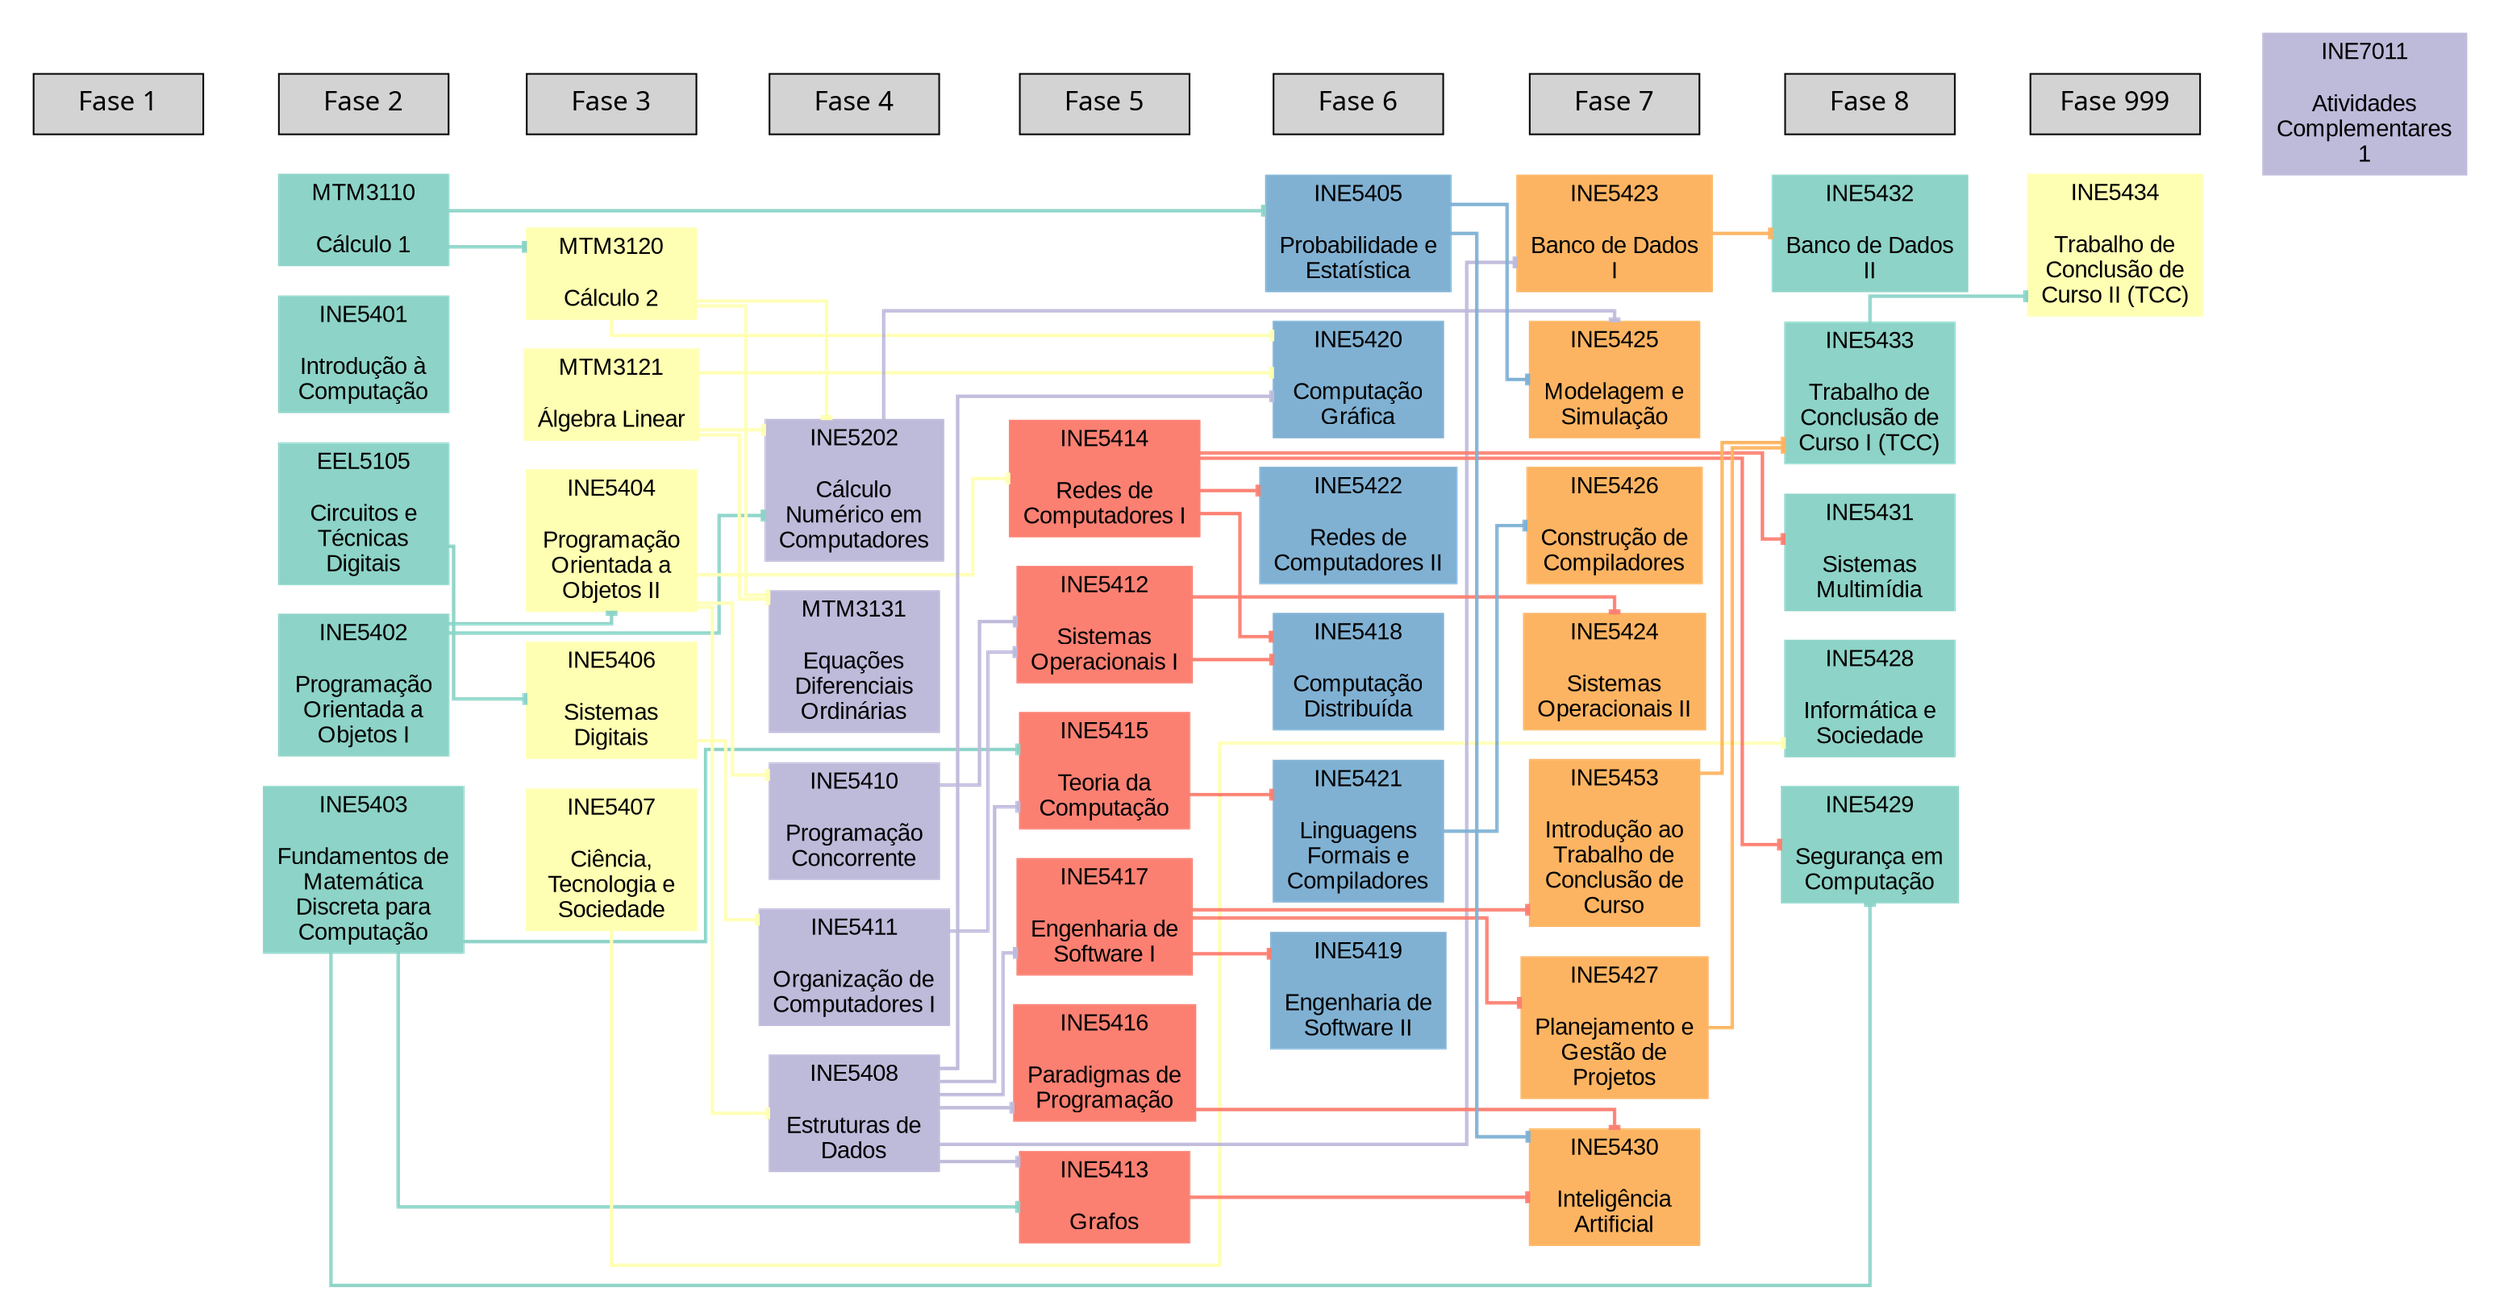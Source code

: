 strict digraph grafo_materias_layout_ajustado {

    // Direção do layout do grafo é da esquerda para a direita
    rankdir=LR;

    // As arestas contornam os nós com cadeias poligonais
    splines=ortho;

    // Define o fundo transparente
    bgcolor="#00000000";

    // Define o estilo global para os nós
    node [
        width=1.4 height=.5 shape=box style=filled
        fontname=Arial colorscheme=set36
    ];

    // Define o estilo global para as arestas
    edge [style=bold colorscheme=set36 arrowsize=.5 arrowhead=tee];
	compound=true
	subgraph cluster_header {
		color="#00000000"
		rank=min
		"Fase 1" [label="Fase 1" fontname="Arial-Bold" fontsize=16 shape=plaintext]
		"Fase 2" [label="Fase 2" fontname="Arial-Bold" fontsize=16 shape=plaintext]
		"Fase 3" [label="Fase 3" fontname="Arial-Bold" fontsize=16 shape=plaintext]
		"Fase 4" [label="Fase 4" fontname="Arial-Bold" fontsize=16 shape=plaintext]
		"Fase 5" [label="Fase 5" fontname="Arial-Bold" fontsize=16 shape=plaintext]
		"Fase 6" [label="Fase 6" fontname="Arial-Bold" fontsize=16 shape=plaintext]
		"Fase 7" [label="Fase 7" fontname="Arial-Bold" fontsize=16 shape=plaintext]
		"Fase 8" [label="Fase 8" fontname="Arial-Bold" fontsize=16 shape=plaintext]
		"Fase 999" [label="Fase 999" fontname="Arial-Bold" fontsize=16 shape=plaintext]
		"Fase 1" -> "Fase 2" [style=invis]
		"Fase 2" -> "Fase 3" [style=invis]
		"Fase 3" -> "Fase 4" [style=invis]
		"Fase 4" -> "Fase 5" [style=invis]
		"Fase 5" -> "Fase 6" [style=invis]
		"Fase 6" -> "Fase 7" [style=invis]
		"Fase 7" -> "Fase 8" [style=invis]
		"Fase 8" -> "Fase 999" [style=invis]
	}
	subgraph cluster_1 {
		color="#00000000"
		EEL5105 [label="EEL5105

Circuitos e
Técnicas
Digitais" color=1 tooltip="Circuitos e Técnicas Digitais"]
		INE5401 [label="INE5401

Introdução à
Computação" color=1 tooltip="Introdução à Computação"]
		INE5402 [label="INE5402

Programação
Orientada a
Objetos I" color=1 tooltip="Programação Orientada a Objetos I"]
		INE5403 [label="INE5403

Fundamentos de
Matemática
Discreta para
Computação" color=1 tooltip="Fundamentos de Matemática Discreta para Computação"]
		MTM3110 [label="MTM3110

Cálculo 1" color=1 tooltip="Cálculo 1"]
	}
	subgraph cluster_2 {
		color="#00000000"
		INE5404 [label="INE5404

Programação
Orientada a
Objetos II" color=2 tooltip="Programação Orientada a Objetos II"]
		INE5406 [label="INE5406

Sistemas
Digitais" color=2 tooltip="Sistemas Digitais"]
		INE5407 [label="INE5407

Ciência,
Tecnologia e
Sociedade" color=2 tooltip="Ciência, Tecnologia e Sociedade"]
		MTM3120 [label="MTM3120

Cálculo 2" color=2 tooltip="Cálculo 2"]
		MTM3121 [label="MTM3121

Álgebra Linear" color=2 tooltip="Álgebra Linear"]
	}
	subgraph cluster_3 {
		color="#00000000"
		INE5202 [label="INE5202

Cálculo
Numérico em
Computadores" color=3 tooltip="Cálculo Numérico em Computadores"]
		INE5408 [label="INE5408

Estruturas de
Dados" color=3 tooltip="Estruturas de Dados"]
		INE5410 [label="INE5410

Programação
Concorrente" color=3 tooltip="Programação Concorrente"]
		INE5411 [label="INE5411

Organização de
Computadores I" color=3 tooltip="Organização de Computadores I"]
		MTM3131 [label="MTM3131

Equações
Diferenciais
Ordinárias" color=3 tooltip="Equações Diferenciais Ordinárias"]
	}
	subgraph cluster_4 {
		color="#00000000"
		INE5412 [label="INE5412

Sistemas
Operacionais I" color=4 tooltip="Sistemas Operacionais I"]
		INE5413 [label="INE5413

Grafos" color=4 tooltip=Grafos]
		INE5414 [label="INE5414

Redes de
Computadores I" color=4 tooltip="Redes de Computadores I"]
		INE5415 [label="INE5415

Teoria da
Computação" color=4 tooltip="Teoria da Computação"]
		INE5416 [label="INE5416

Paradigmas de
Programação" color=4 tooltip="Paradigmas de Programação"]
		INE5417 [label="INE5417

Engenharia de
Software I" color=4 tooltip="Engenharia de Software I"]
	}
	subgraph cluster_5 {
		color="#00000000"
		INE5405 [label="INE5405

Probabilidade e
Estatística" color=5 tooltip="Probabilidade e Estatística"]
		INE5418 [label="INE5418

Computação
Distribuída" color=5 tooltip="Computação Distribuída"]
		INE5419 [label="INE5419

Engenharia de
Software II" color=5 tooltip="Engenharia de Software II"]
		INE5420 [label="INE5420

Computação
Gráfica" color=5 tooltip="Computação Gráfica"]
		INE5421 [label="INE5421

Linguagens
Formais e
Compiladores" color=5 tooltip="Linguagens Formais e Compiladores"]
		INE5422 [label="INE5422

Redes de
Computadores II" color=5 tooltip="Redes de Computadores II"]
	}
	subgraph cluster_6 {
		color="#00000000"
		INE5423 [label="INE5423

Banco de Dados
I" color=6 tooltip="Banco de Dados I"]
		INE5424 [label="INE5424

Sistemas
Operacionais II" color=6 tooltip="Sistemas Operacionais II"]
		INE5425 [label="INE5425

Modelagem e
Simulação" color=6 tooltip="Modelagem e Simulação"]
		INE5426 [label="INE5426

Construção de
Compiladores" color=6 tooltip="Construção de Compiladores"]
		INE5427 [label="INE5427

Planejamento e
Gestão de
Projetos" color=6 tooltip="Planejamento e Gestão de Projetos"]
		INE5430 [label="INE5430

Inteligência
Artificial" color=6 tooltip="Inteligência Artificial"]
		INE5453 [label="INE5453

Introdução ao
Trabalho de
Conclusão de
Curso" color=6 tooltip="Introdução ao Trabalho de Conclusão de Curso"]
	}
	subgraph cluster_7 {
		color="#00000000"
		INE5428 [label="INE5428

Informática e
Sociedade" color=1 tooltip="Informática e Sociedade"]
		INE5429 [label="INE5429

Segurança em
Computação" color=1 tooltip="Segurança em Computação"]
		INE5431 [label="INE5431

Sistemas
Multimídia" color=1 tooltip="Sistemas Multimídia"]
		INE5432 [label="INE5432

Banco de Dados
II" color=1 tooltip="Banco de Dados II"]
		INE5433 [label="INE5433

Trabalho de
Conclusão de
Curso I (TCC)" color=1 tooltip="Trabalho de Conclusão de Curso I (TCC)"]
	}
	subgraph cluster_8 {
		color="#00000000"
		INE5434 [label="INE5434

Trabalho de
Conclusão de
Curso II (TCC)" color=2 tooltip="Trabalho de Conclusão de Curso II (TCC)"]
	}
	subgraph cluster_999 {
		color="#00000000"
		INE7011 [label="INE7011

Atividades
Complementares
1" color=3 tooltip="Atividades Complementares 1"]
	}
	"Fase 1" -> EEL5105 [lhead=cluster_1 style=invis weight=1000]
	"Fase 2" -> INE5404 [lhead=cluster_2 style=invis weight=1000]
	"Fase 3" -> INE5202 [lhead=cluster_3 style=invis weight=1000]
	"Fase 4" -> INE5412 [lhead=cluster_4 style=invis weight=1000]
	"Fase 5" -> INE5405 [lhead=cluster_5 style=invis weight=1000]
	"Fase 6" -> INE5423 [lhead=cluster_6 style=invis weight=1000]
	"Fase 7" -> INE5428 [lhead=cluster_7 style=invis weight=1000]
	"Fase 8" -> INE5434 [lhead=cluster_8 style=invis weight=1000]
	"Fase 999" -> INE7011 [lhead=cluster_999 style=invis weight=1000]
	INE5402 -> INE5404 [color=1]
	EEL5105 -> INE5406 [color=1]
	MTM3110 -> MTM3120 [color=1]
	INE5402 -> INE5202 [color=1]
	MTM3120 -> INE5202 [color=2]
	MTM3121 -> INE5202 [color=2]
	INE5404 -> INE5408 [color=2]
	INE5404 -> INE5410 [color=2]
	INE5406 -> INE5411 [color=2]
	MTM3120 -> MTM3131 [color=2]
	MTM3121 -> MTM3131 [color=2]
	INE5410 -> INE5412 [color=3]
	INE5411 -> INE5412 [color=3]
	INE5403 -> INE5413 [color=1]
	INE5408 -> INE5413 [color=3]
	INE5404 -> INE5414 [color=2]
	INE5403 -> INE5415 [color=1]
	INE5408 -> INE5415 [color=3]
	INE5408 -> INE5416 [color=3]
	INE5408 -> INE5417 [color=3]
	MTM3110 -> INE5405 [color=1]
	INE5412 -> INE5418 [color=4]
	INE5414 -> INE5418 [color=4]
	INE5417 -> INE5419 [color=4]
	INE5408 -> INE5420 [color=3]
	MTM3120 -> INE5420 [color=2]
	MTM3121 -> INE5420 [color=2]
	INE5415 -> INE5421 [color=4]
	INE5414 -> INE5422 [color=4]
	INE5408 -> INE5423 [color=3]
	INE5412 -> INE5424 [color=4]
	INE5202 -> INE5425 [color=3]
	INE5405 -> INE5425 [color=5]
	INE5421 -> INE5426 [color=5]
	INE5417 -> INE5427 [color=4]
	INE5405 -> INE5430 [color=5]
	INE5413 -> INE5430 [color=4]
	INE5416 -> INE5430 [color=4]
	INE5417 -> INE5453 [color=4]
	INE5407 -> INE5428 [color=2]
	INE5403 -> INE5429 [color=1]
	INE5414 -> INE5429 [color=4]
	INE5414 -> INE5431 [color=4]
	INE5423 -> INE5432 [color=6]
	INE5427 -> INE5433 [color=6]
	INE5453 -> INE5433 [color=6]
	INE5433 -> INE5434 [color=1]
}
